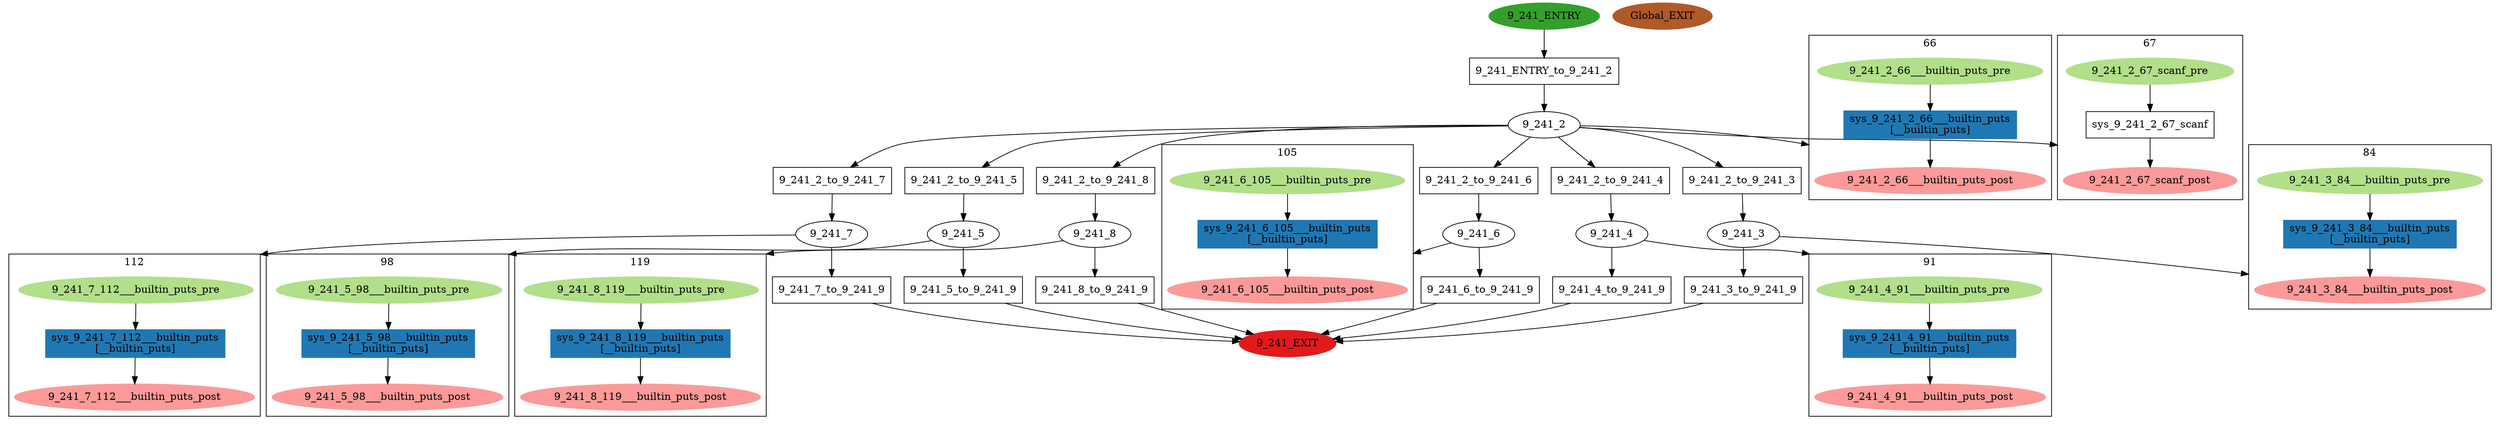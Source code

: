 digraph model { 
compound=true; 
node  [style="filled", colorscheme="paired12"];  "9_241_EXIT" [shape=ellipse, color=6, style=filled];
  "9_241_2" [shape=ellipse, style=""];
subgraph "cluster_9_241_2_66" { 
label="66"  "9_241_2_66___builtin_puts_post" [shape=ellipse, style=""];
  "9_241_2_66___builtin_puts_pre" [shape=ellipse, style=""];
  "sys_9_241_2_66___builtin_puts" [shape=box, style=""];
  "sys_9_241_2_66___builtin_puts" [color=2, style=filled];
  "sys_9_241_2_66___builtin_puts" [label="sys_9_241_2_66___builtin_puts\n[__builtin_puts]"];
  "9_241_2_66___builtin_puts_pre" -> "sys_9_241_2_66___builtin_puts" [label="", arrowhead="normal"];
  "sys_9_241_2_66___builtin_puts" -> "9_241_2_66___builtin_puts_post" [label="", arrowhead="normal"];
}
  "9_241_2" -> "9_241_2_66___builtin_puts_post" [lhead="cluster_9_241_2_66"];
  "9_241_2_66___builtin_puts_pre" [color=3, style=filled];
  "9_241_2_66___builtin_puts_post" [color=5, style=filled];
subgraph "cluster_9_241_2_67" { 
label="67"  "9_241_2_67_scanf_post" [shape=ellipse, style=""];
  "9_241_2_67_scanf_pre" [shape=ellipse, style=""];
  "sys_9_241_2_67_scanf" [shape=box, style=""];
  "sys_9_241_2_67_scanf" [label="sys_9_241_2_67_scanf\n"];
  "9_241_2_67_scanf_pre" -> "sys_9_241_2_67_scanf" [label="", arrowhead="normal"];
  "sys_9_241_2_67_scanf" -> "9_241_2_67_scanf_post" [label="", arrowhead="normal"];
}
  "9_241_2" -> "9_241_2_67_scanf_post" [lhead="cluster_9_241_2_67"];
  "9_241_2_67_scanf_pre" [color=3, style=filled];
  "9_241_2_67_scanf_post" [color=5, style=filled];
  "9_241_3" [shape=ellipse, style=""];
subgraph "cluster_9_241_3_84" { 
label="84"  "9_241_3_84___builtin_puts_post" [shape=ellipse, style=""];
  "9_241_3_84___builtin_puts_pre" [shape=ellipse, style=""];
  "sys_9_241_3_84___builtin_puts" [shape=box, style=""];
  "sys_9_241_3_84___builtin_puts" [color=2, style=filled];
  "sys_9_241_3_84___builtin_puts" [label="sys_9_241_3_84___builtin_puts\n[__builtin_puts]"];
  "9_241_3_84___builtin_puts_pre" -> "sys_9_241_3_84___builtin_puts" [label="", arrowhead="normal"];
  "sys_9_241_3_84___builtin_puts" -> "9_241_3_84___builtin_puts_post" [label="", arrowhead="normal"];
}
  "9_241_3" -> "9_241_3_84___builtin_puts_post" [lhead="cluster_9_241_3_84"];
  "9_241_3_84___builtin_puts_pre" [color=3, style=filled];
  "9_241_3_84___builtin_puts_post" [color=5, style=filled];
  "9_241_4" [shape=ellipse, style=""];
subgraph "cluster_9_241_4_91" { 
label="91"  "9_241_4_91___builtin_puts_pre" [shape=ellipse, style=""];
  "9_241_4_91___builtin_puts_post" [shape=ellipse, style=""];
  "sys_9_241_4_91___builtin_puts" [shape=box, style=""];
  "sys_9_241_4_91___builtin_puts" [color=2, style=filled];
  "sys_9_241_4_91___builtin_puts" [label="sys_9_241_4_91___builtin_puts\n[__builtin_puts]"];
  "sys_9_241_4_91___builtin_puts" -> "9_241_4_91___builtin_puts_post" [label="", arrowhead="normal"];
  "9_241_4_91___builtin_puts_pre" -> "sys_9_241_4_91___builtin_puts" [label="", arrowhead="normal"];
}
  "9_241_4" -> "9_241_4_91___builtin_puts_pre" [lhead="cluster_9_241_4_91"];
  "9_241_4_91___builtin_puts_pre" [color=3, style=filled];
  "9_241_4_91___builtin_puts_post" [color=5, style=filled];
  "9_241_5" [shape=ellipse, style=""];
subgraph "cluster_9_241_5_98" { 
label="98"  "9_241_5_98___builtin_puts_pre" [shape=ellipse, style=""];
  "9_241_5_98___builtin_puts_post" [shape=ellipse, style=""];
  "sys_9_241_5_98___builtin_puts" [shape=box, style=""];
  "sys_9_241_5_98___builtin_puts" [color=2, style=filled];
  "sys_9_241_5_98___builtin_puts" [label="sys_9_241_5_98___builtin_puts\n[__builtin_puts]"];
  "9_241_5_98___builtin_puts_pre" -> "sys_9_241_5_98___builtin_puts" [label="", arrowhead="normal"];
  "sys_9_241_5_98___builtin_puts" -> "9_241_5_98___builtin_puts_post" [label="", arrowhead="normal"];
}
  "9_241_5" -> "9_241_5_98___builtin_puts_pre" [lhead="cluster_9_241_5_98"];
  "9_241_5_98___builtin_puts_pre" [color=3, style=filled];
  "9_241_5_98___builtin_puts_post" [color=5, style=filled];
  "9_241_ENTRY" [shape=ellipse, color=4, style=filled];
  "Global_EXIT" [shape=ellipse, color=12, style=filled];
  "9_241_8" [shape=ellipse, style=""];
subgraph "cluster_9_241_8_119" { 
label="119"  "9_241_8_119___builtin_puts_pre" [shape=ellipse, style=""];
  "9_241_8_119___builtin_puts_post" [shape=ellipse, style=""];
  "sys_9_241_8_119___builtin_puts" [shape=box, style=""];
  "sys_9_241_8_119___builtin_puts" [color=2, style=filled];
  "sys_9_241_8_119___builtin_puts" [label="sys_9_241_8_119___builtin_puts\n[__builtin_puts]"];
  "9_241_8_119___builtin_puts_pre" -> "sys_9_241_8_119___builtin_puts" [label="", arrowhead="normal"];
  "sys_9_241_8_119___builtin_puts" -> "9_241_8_119___builtin_puts_post" [label="", arrowhead="normal"];
}
  "9_241_8" -> "9_241_8_119___builtin_puts_pre" [lhead="cluster_9_241_8_119"];
  "9_241_8_119___builtin_puts_pre" [color=3, style=filled];
  "9_241_8_119___builtin_puts_post" [color=5, style=filled];
  "9_241_7" [shape=ellipse, style=""];
subgraph "cluster_9_241_7_112" { 
label="112"  "9_241_7_112___builtin_puts_pre" [shape=ellipse, style=""];
  "9_241_7_112___builtin_puts_post" [shape=ellipse, style=""];
  "sys_9_241_7_112___builtin_puts" [shape=box, style=""];
  "sys_9_241_7_112___builtin_puts" [color=2, style=filled];
  "sys_9_241_7_112___builtin_puts" [label="sys_9_241_7_112___builtin_puts\n[__builtin_puts]"];
  "sys_9_241_7_112___builtin_puts" -> "9_241_7_112___builtin_puts_post" [label="", arrowhead="normal"];
  "9_241_7_112___builtin_puts_pre" -> "sys_9_241_7_112___builtin_puts" [label="", arrowhead="normal"];
}
  "9_241_7" -> "9_241_7_112___builtin_puts_pre" [lhead="cluster_9_241_7_112"];
  "9_241_7_112___builtin_puts_pre" [color=3, style=filled];
  "9_241_7_112___builtin_puts_post" [color=5, style=filled];
  "9_241_6" [shape=ellipse, style=""];
subgraph "cluster_9_241_6_105" { 
label="105"  "9_241_6_105___builtin_puts_post" [shape=ellipse, style=""];
  "9_241_6_105___builtin_puts_pre" [shape=ellipse, style=""];
  "sys_9_241_6_105___builtin_puts" [shape=box, style=""];
  "sys_9_241_6_105___builtin_puts" [color=2, style=filled];
  "sys_9_241_6_105___builtin_puts" [label="sys_9_241_6_105___builtin_puts\n[__builtin_puts]"];
  "9_241_6_105___builtin_puts_pre" -> "sys_9_241_6_105___builtin_puts" [label="", arrowhead="normal"];
  "sys_9_241_6_105___builtin_puts" -> "9_241_6_105___builtin_puts_post" [label="", arrowhead="normal"];
}
  "9_241_6" -> "9_241_6_105___builtin_puts_post" [lhead="cluster_9_241_6_105"];
  "9_241_6_105___builtin_puts_pre" [color=3, style=filled];
  "9_241_6_105___builtin_puts_post" [color=5, style=filled];
  "9_241_6_to_9_241_9" [shape=box, style=""];
  "9_241_6_to_9_241_9" [label="9_241_6_to_9_241_9\n"];
  "9_241_5_to_9_241_9" [shape=box, style=""];
  "9_241_5_to_9_241_9" [label="9_241_5_to_9_241_9\n"];
  "9_241_2_to_9_241_7" [shape=box, style=""];
  "9_241_2_to_9_241_7" [label="9_241_2_to_9_241_7\n"];
  "9_241_2_to_9_241_8" [shape=box, style=""];
  "9_241_2_to_9_241_8" [label="9_241_2_to_9_241_8\n"];
  "9_241_4_to_9_241_9" [shape=box, style=""];
  "9_241_4_to_9_241_9" [label="9_241_4_to_9_241_9\n"];
  "9_241_2_to_9_241_6" [shape=box, style=""];
  "9_241_2_to_9_241_6" [label="9_241_2_to_9_241_6\n"];
  "9_241_2_to_9_241_5" [shape=box, style=""];
  "9_241_2_to_9_241_5" [label="9_241_2_to_9_241_5\n"];
  "9_241_7_to_9_241_9" [shape=box, style=""];
  "9_241_7_to_9_241_9" [label="9_241_7_to_9_241_9\n"];
  "9_241_2_to_9_241_4" [shape=box, style=""];
  "9_241_2_to_9_241_4" [label="9_241_2_to_9_241_4\n"];
  "9_241_2_to_9_241_3" [shape=box, style=""];
  "9_241_2_to_9_241_3" [label="9_241_2_to_9_241_3\n"];
  "9_241_ENTRY_to_9_241_2" [shape=box, style=""];
  "9_241_ENTRY_to_9_241_2" [label="9_241_ENTRY_to_9_241_2\n"];
  "9_241_8_to_9_241_9" [shape=box, style=""];
  "9_241_8_to_9_241_9" [label="9_241_8_to_9_241_9\n"];
  "9_241_3_to_9_241_9" [shape=box, style=""];
  "9_241_3_to_9_241_9" [label="9_241_3_to_9_241_9\n"];
  "9_241_7" -> "9_241_7_to_9_241_9" [label="", arrowhead="normal"];
  "9_241_8_to_9_241_9" -> "9_241_EXIT" [label="", arrowhead="normal"];
  "9_241_2" -> "9_241_2_to_9_241_5" [label="", arrowhead="normal"];
  "9_241_2_to_9_241_4" -> "9_241_4" [label="", arrowhead="normal"];
  "9_241_3" -> "9_241_3_to_9_241_9" [label="", arrowhead="normal"];
  "9_241_2_to_9_241_6" -> "9_241_6" [label="", arrowhead="normal"];
  "9_241_8" -> "9_241_8_to_9_241_9" [label="", arrowhead="normal"];
  "9_241_2" -> "9_241_2_to_9_241_7" [label="", arrowhead="normal"];
  "9_241_5_to_9_241_9" -> "9_241_EXIT" [label="", arrowhead="normal"];
  "9_241_7_to_9_241_9" -> "9_241_EXIT" [label="", arrowhead="normal"];
  "9_241_2" -> "9_241_2_to_9_241_3" [label="", arrowhead="normal"];
  "9_241_2_to_9_241_8" -> "9_241_8" [label="", arrowhead="normal"];
  "9_241_ENTRY" -> "9_241_ENTRY_to_9_241_2" [label="", arrowhead="normal"];
  "9_241_3_to_9_241_9" -> "9_241_EXIT" [label="", arrowhead="normal"];
  "9_241_2_to_9_241_3" -> "9_241_3" [label="", arrowhead="normal"];
  "9_241_2" -> "9_241_2_to_9_241_4" [label="", arrowhead="normal"];
  "9_241_6_to_9_241_9" -> "9_241_EXIT" [label="", arrowhead="normal"];
  "9_241_2_to_9_241_7" -> "9_241_7" [label="", arrowhead="normal"];
  "9_241_2_to_9_241_5" -> "9_241_5" [label="", arrowhead="normal"];
  "9_241_ENTRY_to_9_241_2" -> "9_241_2" [label="", arrowhead="normal"];
  "9_241_2" -> "9_241_2_to_9_241_8" [label="", arrowhead="normal"];
  "9_241_5" -> "9_241_5_to_9_241_9" [label="", arrowhead="normal"];
  "9_241_2" -> "9_241_2_to_9_241_6" [label="", arrowhead="normal"];
  "9_241_4" -> "9_241_4_to_9_241_9" [label="", arrowhead="normal"];
  "9_241_6" -> "9_241_6_to_9_241_9" [label="", arrowhead="normal"];
  "9_241_4_to_9_241_9" -> "9_241_EXIT" [label="", arrowhead="normal"];
}
